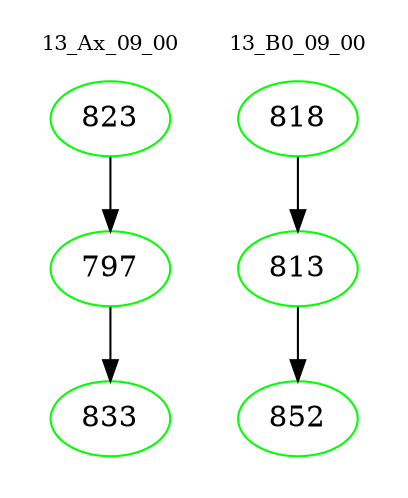 digraph{
subgraph cluster_0 {
color = white
label = "13_Ax_09_00";
fontsize=10;
T0_823 [label="823", color="green"]
T0_823 -> T0_797 [color="black"]
T0_797 [label="797", color="green"]
T0_797 -> T0_833 [color="black"]
T0_833 [label="833", color="green"]
}
subgraph cluster_1 {
color = white
label = "13_B0_09_00";
fontsize=10;
T1_818 [label="818", color="green"]
T1_818 -> T1_813 [color="black"]
T1_813 [label="813", color="green"]
T1_813 -> T1_852 [color="black"]
T1_852 [label="852", color="green"]
}
}
